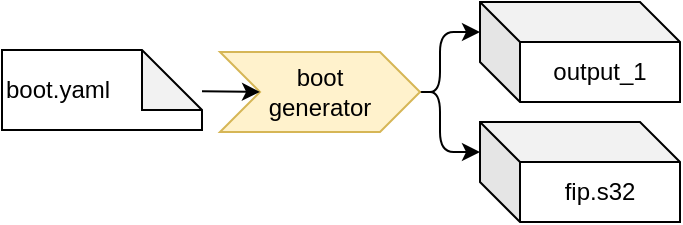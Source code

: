 <mxfile version="22.1.18" type="device">
  <diagram name="Page-1" id="tVLz-H8TcDohW4CUsqgu">
    <mxGraphModel dx="1368" dy="963" grid="1" gridSize="10" guides="1" tooltips="1" connect="1" arrows="1" fold="1" page="1" pageScale="1" pageWidth="850" pageHeight="1100" math="0" shadow="0">
      <root>
        <mxCell id="0" />
        <mxCell id="1" parent="0" />
        <mxCell id="M-7buxWzd58EejQ7mZZN-34" style="edgeStyle=none;html=1;entryX=0;entryY=0;entryDx=0;entryDy=15;entryPerimeter=0;" edge="1" parent="1" source="M-7buxWzd58EejQ7mZZN-36" target="M-7buxWzd58EejQ7mZZN-38">
          <mxGeometry relative="1" as="geometry">
            <Array as="points">
              <mxPoint x="640" y="160" />
              <mxPoint x="640" y="130" />
            </Array>
          </mxGeometry>
        </mxCell>
        <mxCell id="M-7buxWzd58EejQ7mZZN-35" style="edgeStyle=none;html=1;entryX=0;entryY=0;entryDx=0;entryDy=15;entryPerimeter=0;" edge="1" parent="1" source="M-7buxWzd58EejQ7mZZN-36" target="M-7buxWzd58EejQ7mZZN-40">
          <mxGeometry relative="1" as="geometry">
            <Array as="points">
              <mxPoint x="640" y="160" />
              <mxPoint x="640" y="190" />
            </Array>
          </mxGeometry>
        </mxCell>
        <mxCell id="M-7buxWzd58EejQ7mZZN-36" value="boot&lt;br&gt;generator" style="shape=step;perimeter=stepPerimeter;whiteSpace=wrap;html=1;fixedSize=1;fillColor=#fff2cc;strokeColor=#d6b656;" vertex="1" parent="1">
          <mxGeometry x="530" y="140" width="100" height="40" as="geometry" />
        </mxCell>
        <mxCell id="M-7buxWzd58EejQ7mZZN-38" value="output_1" style="shape=cube;whiteSpace=wrap;html=1;boundedLbl=1;backgroundOutline=1;darkOpacity=0.05;darkOpacity2=0.1;" vertex="1" parent="1">
          <mxGeometry x="660" y="115" width="100" height="50" as="geometry" />
        </mxCell>
        <mxCell id="M-7buxWzd58EejQ7mZZN-40" value="fip.s32" style="shape=cube;whiteSpace=wrap;html=1;boundedLbl=1;backgroundOutline=1;darkOpacity=0.05;darkOpacity2=0.1;" vertex="1" parent="1">
          <mxGeometry x="660" y="175" width="100" height="50" as="geometry" />
        </mxCell>
        <mxCell id="M-7buxWzd58EejQ7mZZN-41" style="edgeStyle=none;html=1;entryX=0;entryY=0.5;entryDx=0;entryDy=0;" edge="1" parent="1" source="M-7buxWzd58EejQ7mZZN-42" target="M-7buxWzd58EejQ7mZZN-36">
          <mxGeometry relative="1" as="geometry" />
        </mxCell>
        <mxCell id="M-7buxWzd58EejQ7mZZN-42" value="boot.yaml" style="shape=note;whiteSpace=wrap;html=1;backgroundOutline=1;darkOpacity=0.05;align=left;" vertex="1" parent="1">
          <mxGeometry x="421" y="139" width="100" height="40" as="geometry" />
        </mxCell>
      </root>
    </mxGraphModel>
  </diagram>
</mxfile>
